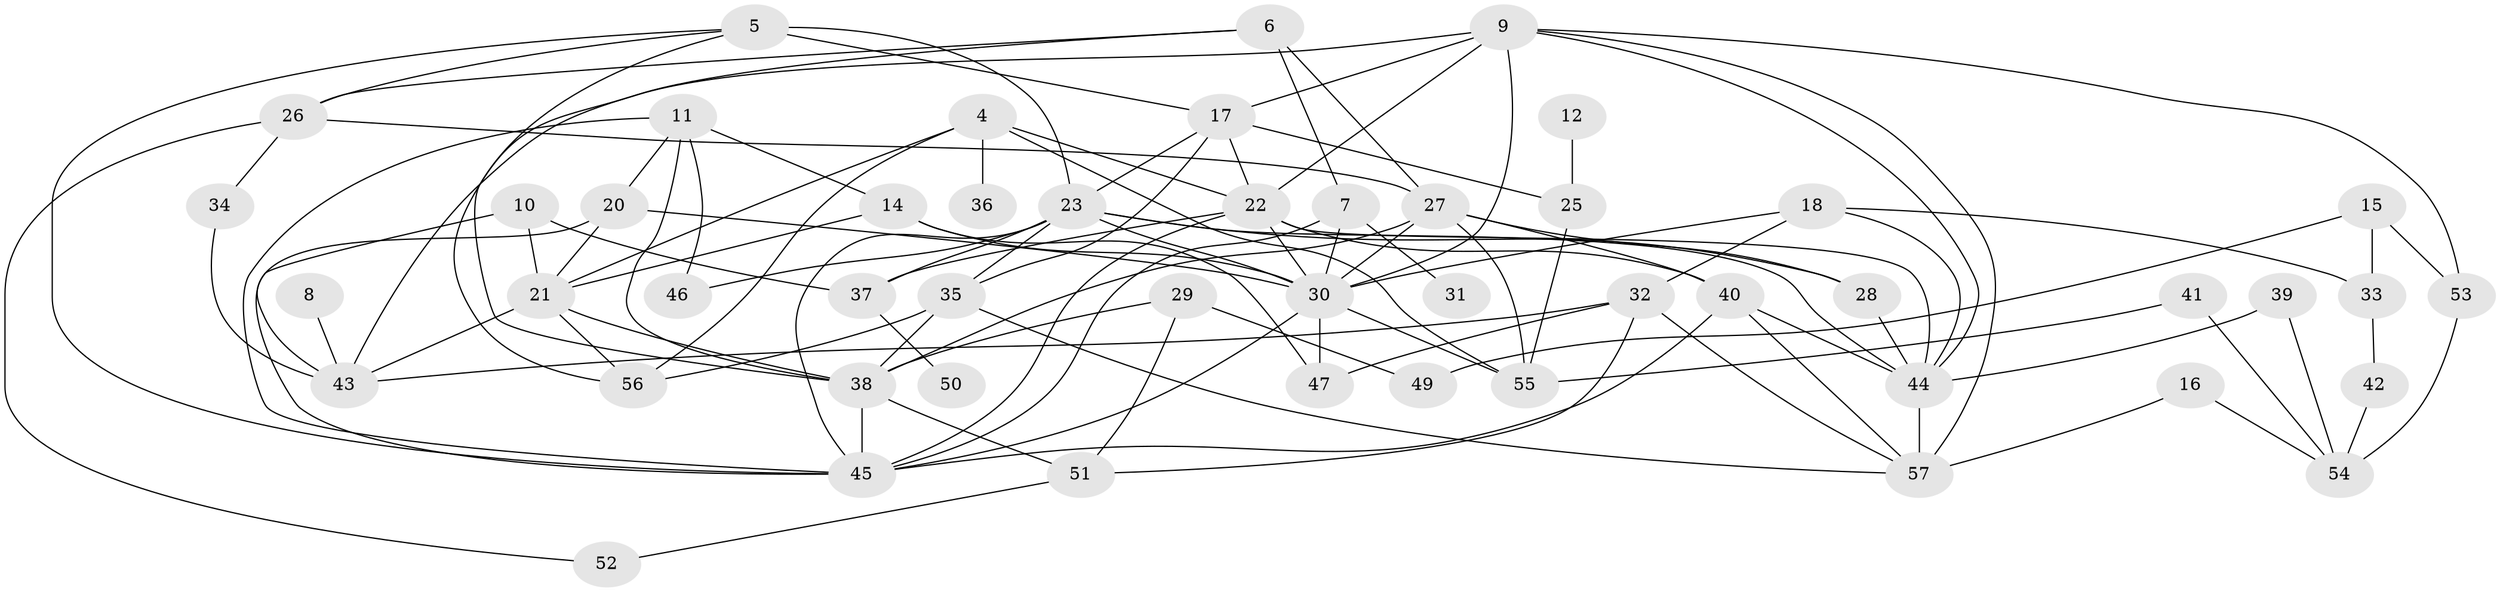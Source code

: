 // original degree distribution, {1: 0.1415929203539823, 3: 0.168141592920354, 0: 0.061946902654867256, 4: 0.21238938053097345, 5: 0.11504424778761062, 2: 0.23008849557522124, 7: 0.017699115044247787, 6: 0.05309734513274336}
// Generated by graph-tools (version 1.1) at 2025/35/03/04/25 23:35:45]
// undirected, 50 vertices, 107 edges
graph export_dot {
  node [color=gray90,style=filled];
  4;
  5;
  6;
  7;
  8;
  9;
  10;
  11;
  12;
  14;
  15;
  16;
  17;
  18;
  20;
  21;
  22;
  23;
  25;
  26;
  27;
  28;
  29;
  30;
  31;
  32;
  33;
  34;
  35;
  36;
  37;
  38;
  39;
  40;
  41;
  42;
  43;
  44;
  45;
  46;
  47;
  49;
  50;
  51;
  52;
  53;
  54;
  55;
  56;
  57;
  4 -- 21 [weight=1.0];
  4 -- 22 [weight=1.0];
  4 -- 36 [weight=1.0];
  4 -- 55 [weight=1.0];
  4 -- 56 [weight=1.0];
  5 -- 17 [weight=1.0];
  5 -- 23 [weight=2.0];
  5 -- 26 [weight=1.0];
  5 -- 38 [weight=1.0];
  5 -- 45 [weight=1.0];
  6 -- 7 [weight=1.0];
  6 -- 26 [weight=1.0];
  6 -- 27 [weight=1.0];
  6 -- 56 [weight=1.0];
  7 -- 30 [weight=1.0];
  7 -- 31 [weight=1.0];
  7 -- 45 [weight=1.0];
  8 -- 43 [weight=1.0];
  9 -- 17 [weight=1.0];
  9 -- 22 [weight=1.0];
  9 -- 30 [weight=1.0];
  9 -- 43 [weight=1.0];
  9 -- 44 [weight=1.0];
  9 -- 53 [weight=1.0];
  9 -- 57 [weight=1.0];
  10 -- 21 [weight=1.0];
  10 -- 37 [weight=1.0];
  10 -- 43 [weight=1.0];
  11 -- 14 [weight=1.0];
  11 -- 20 [weight=1.0];
  11 -- 38 [weight=1.0];
  11 -- 45 [weight=1.0];
  11 -- 46 [weight=1.0];
  12 -- 25 [weight=1.0];
  14 -- 21 [weight=1.0];
  14 -- 30 [weight=1.0];
  14 -- 47 [weight=1.0];
  15 -- 33 [weight=1.0];
  15 -- 49 [weight=1.0];
  15 -- 53 [weight=1.0];
  16 -- 54 [weight=1.0];
  16 -- 57 [weight=1.0];
  17 -- 22 [weight=1.0];
  17 -- 23 [weight=1.0];
  17 -- 25 [weight=1.0];
  17 -- 35 [weight=1.0];
  18 -- 30 [weight=1.0];
  18 -- 32 [weight=1.0];
  18 -- 33 [weight=1.0];
  18 -- 44 [weight=1.0];
  20 -- 21 [weight=1.0];
  20 -- 30 [weight=1.0];
  20 -- 45 [weight=1.0];
  21 -- 38 [weight=1.0];
  21 -- 43 [weight=1.0];
  21 -- 56 [weight=1.0];
  22 -- 30 [weight=1.0];
  22 -- 37 [weight=1.0];
  22 -- 40 [weight=1.0];
  22 -- 44 [weight=1.0];
  22 -- 45 [weight=1.0];
  23 -- 28 [weight=1.0];
  23 -- 30 [weight=1.0];
  23 -- 35 [weight=1.0];
  23 -- 37 [weight=1.0];
  23 -- 44 [weight=1.0];
  23 -- 45 [weight=1.0];
  23 -- 46 [weight=2.0];
  25 -- 55 [weight=1.0];
  26 -- 27 [weight=1.0];
  26 -- 34 [weight=1.0];
  26 -- 52 [weight=1.0];
  27 -- 28 [weight=1.0];
  27 -- 30 [weight=1.0];
  27 -- 38 [weight=1.0];
  27 -- 40 [weight=1.0];
  27 -- 55 [weight=1.0];
  28 -- 44 [weight=1.0];
  29 -- 38 [weight=1.0];
  29 -- 49 [weight=1.0];
  29 -- 51 [weight=1.0];
  30 -- 45 [weight=1.0];
  30 -- 47 [weight=1.0];
  30 -- 55 [weight=1.0];
  32 -- 43 [weight=1.0];
  32 -- 47 [weight=1.0];
  32 -- 51 [weight=1.0];
  32 -- 57 [weight=1.0];
  33 -- 42 [weight=1.0];
  34 -- 43 [weight=1.0];
  35 -- 38 [weight=1.0];
  35 -- 56 [weight=1.0];
  35 -- 57 [weight=1.0];
  37 -- 50 [weight=1.0];
  38 -- 45 [weight=1.0];
  38 -- 51 [weight=1.0];
  39 -- 44 [weight=1.0];
  39 -- 54 [weight=1.0];
  40 -- 44 [weight=1.0];
  40 -- 45 [weight=1.0];
  40 -- 57 [weight=1.0];
  41 -- 54 [weight=1.0];
  41 -- 55 [weight=1.0];
  42 -- 54 [weight=2.0];
  44 -- 57 [weight=3.0];
  51 -- 52 [weight=1.0];
  53 -- 54 [weight=1.0];
}
